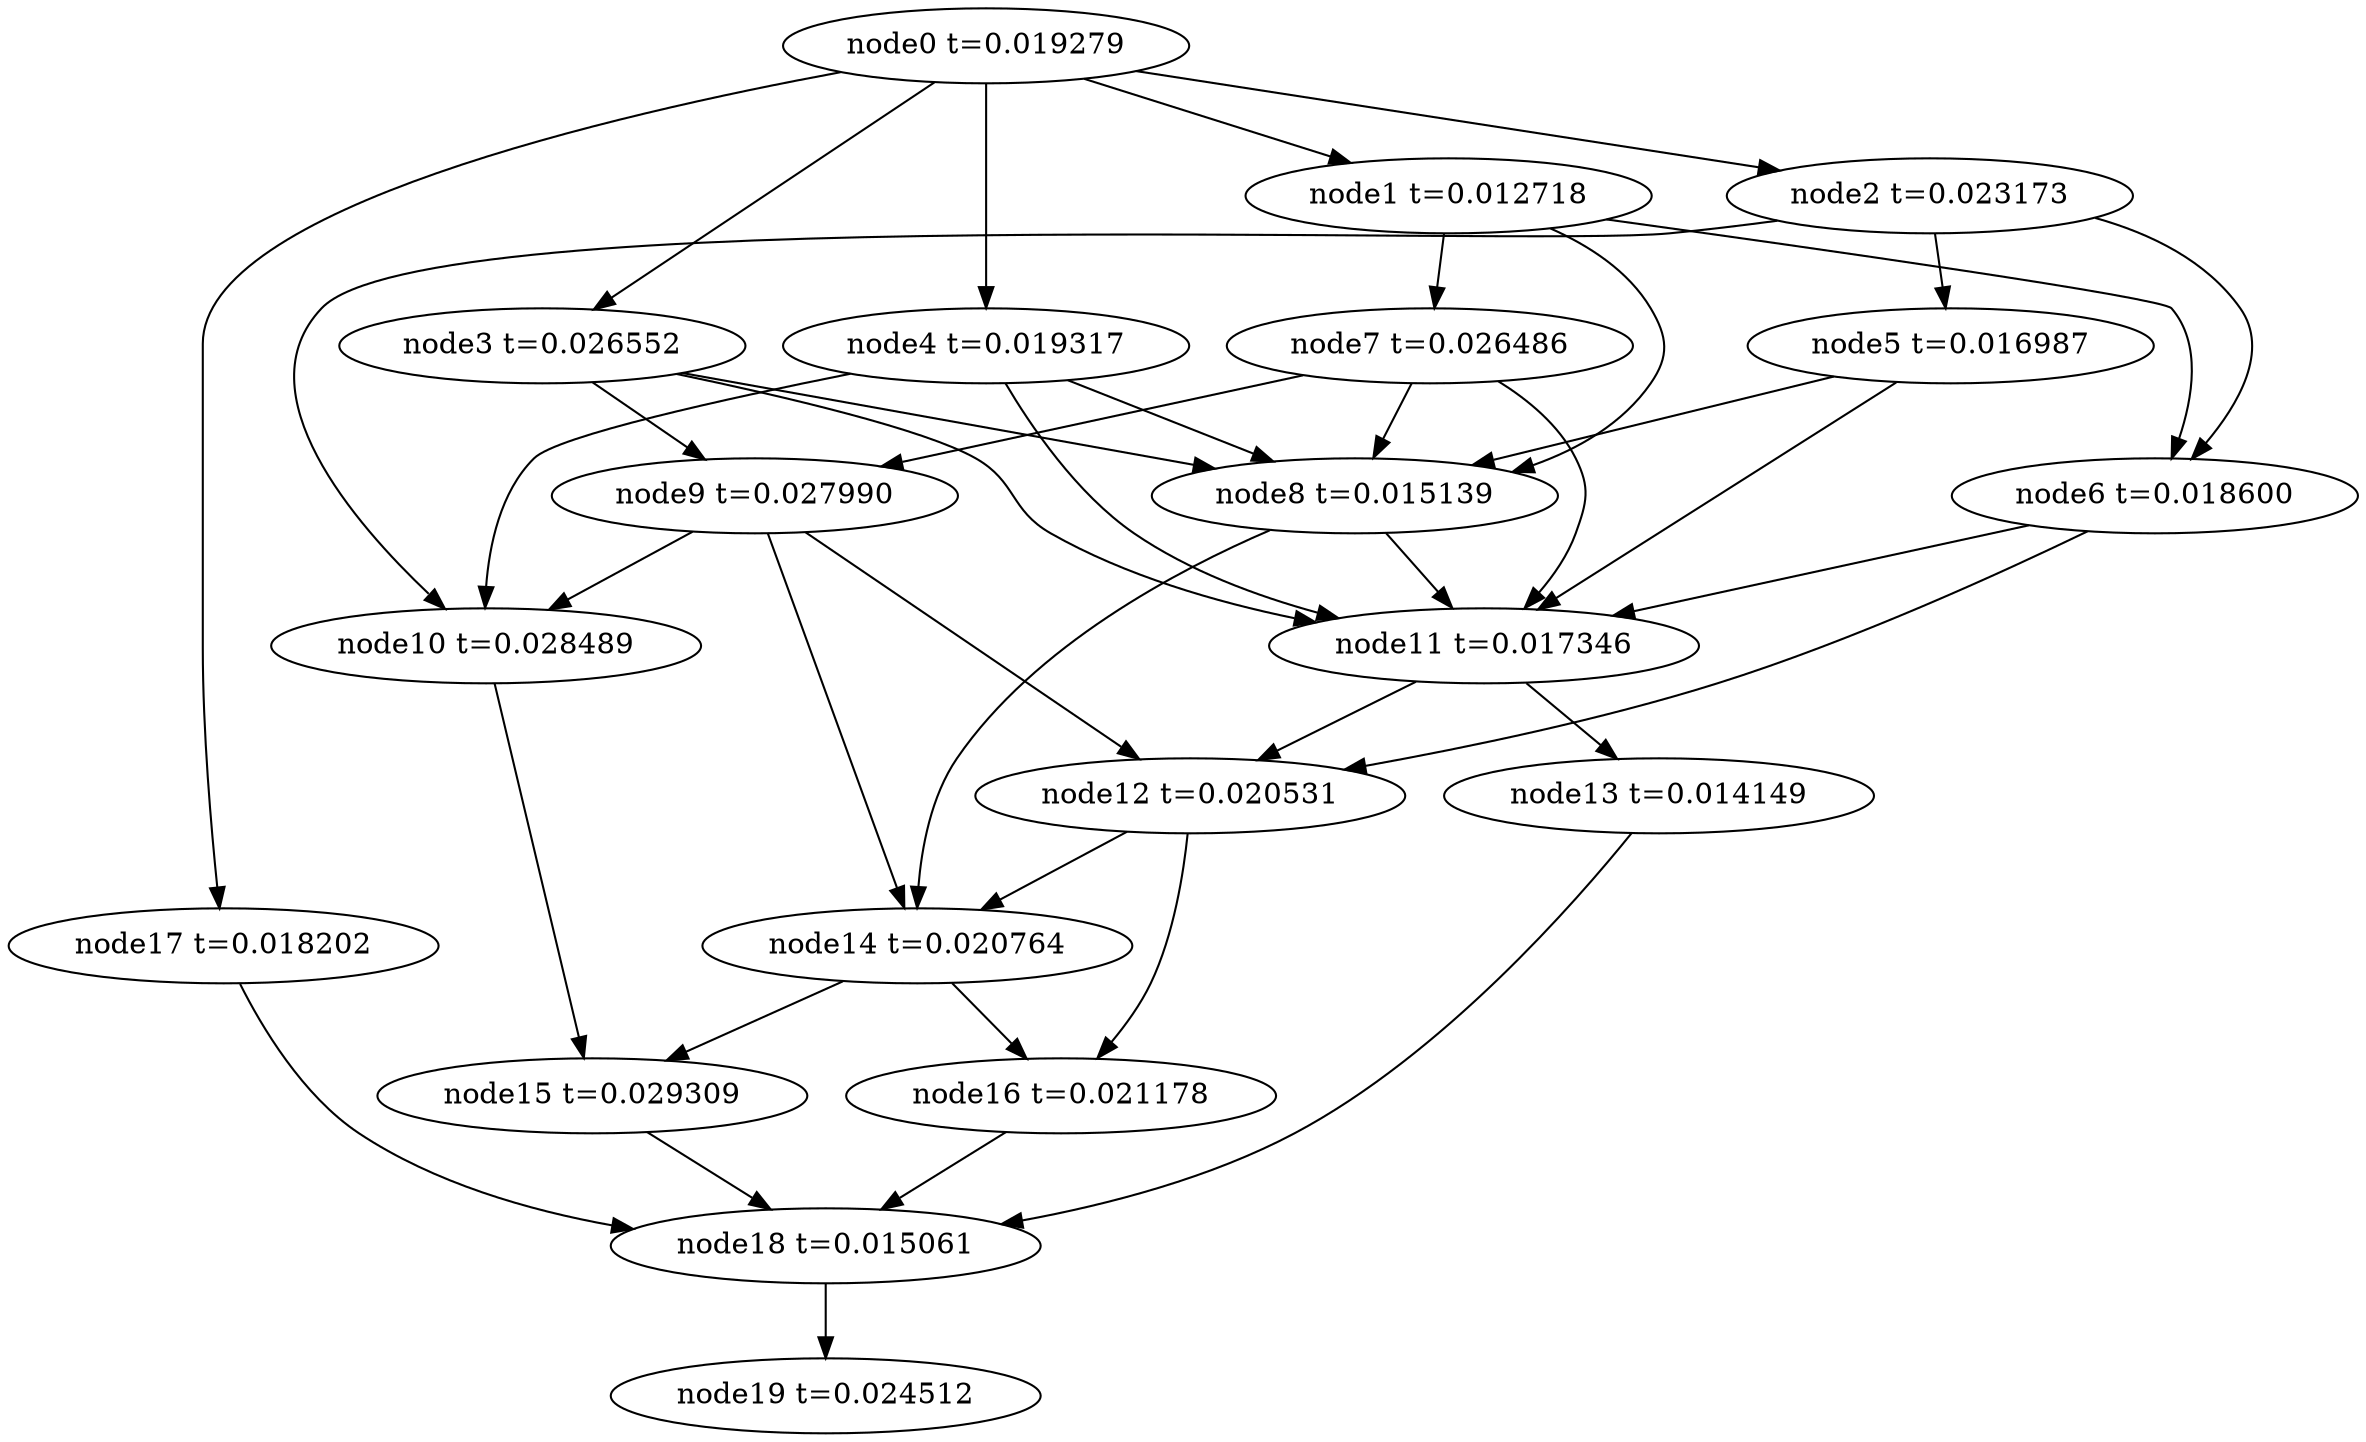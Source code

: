 digraph g{
	node19[label="node19 t=0.024512"]
	node18 -> node19
	node18[label="node18 t=0.015061"];
	node17 -> node18
	node17[label="node17 t=0.018202"];
	node16 -> node18
	node16[label="node16 t=0.021178"];
	node15 -> node18
	node15[label="node15 t=0.029309"];
	node14 -> node16
	node14 -> node15
	node14[label="node14 t=0.020764"];
	node13 -> node18
	node13[label="node13 t=0.014149"];
	node12 -> node16
	node12 -> node14
	node12[label="node12 t=0.020531"];
	node11 -> node13
	node11 -> node12
	node11[label="node11 t=0.017346"];
	node10 -> node15
	node10[label="node10 t=0.028489"];
	node9 -> node14
	node9 -> node12
	node9 -> node10
	node9[label="node9 t=0.027990"];
	node8 -> node14
	node8 -> node11
	node8[label="node8 t=0.015139"];
	node7 -> node11
	node7 -> node9
	node7 -> node8
	node7[label="node7 t=0.026486"];
	node6 -> node12
	node6 -> node11
	node6[label="node6 t=0.018600"];
	node5 -> node11
	node5 -> node8
	node5[label="node5 t=0.016987"];
	node4 -> node11
	node4 -> node10
	node4 -> node8
	node4[label="node4 t=0.019317"];
	node3 -> node11
	node3 -> node9
	node3 -> node8
	node3[label="node3 t=0.026552"];
	node2 -> node10
	node2 -> node6
	node2 -> node5
	node2[label="node2 t=0.023173"];
	node1 -> node8
	node1 -> node7
	node1 -> node6
	node1[label="node1 t=0.012718"];
	node0 -> node17
	node0 -> node4
	node0 -> node3
	node0 -> node2
	node0 -> node1
	node0[label="node0 t=0.019279"];
}
